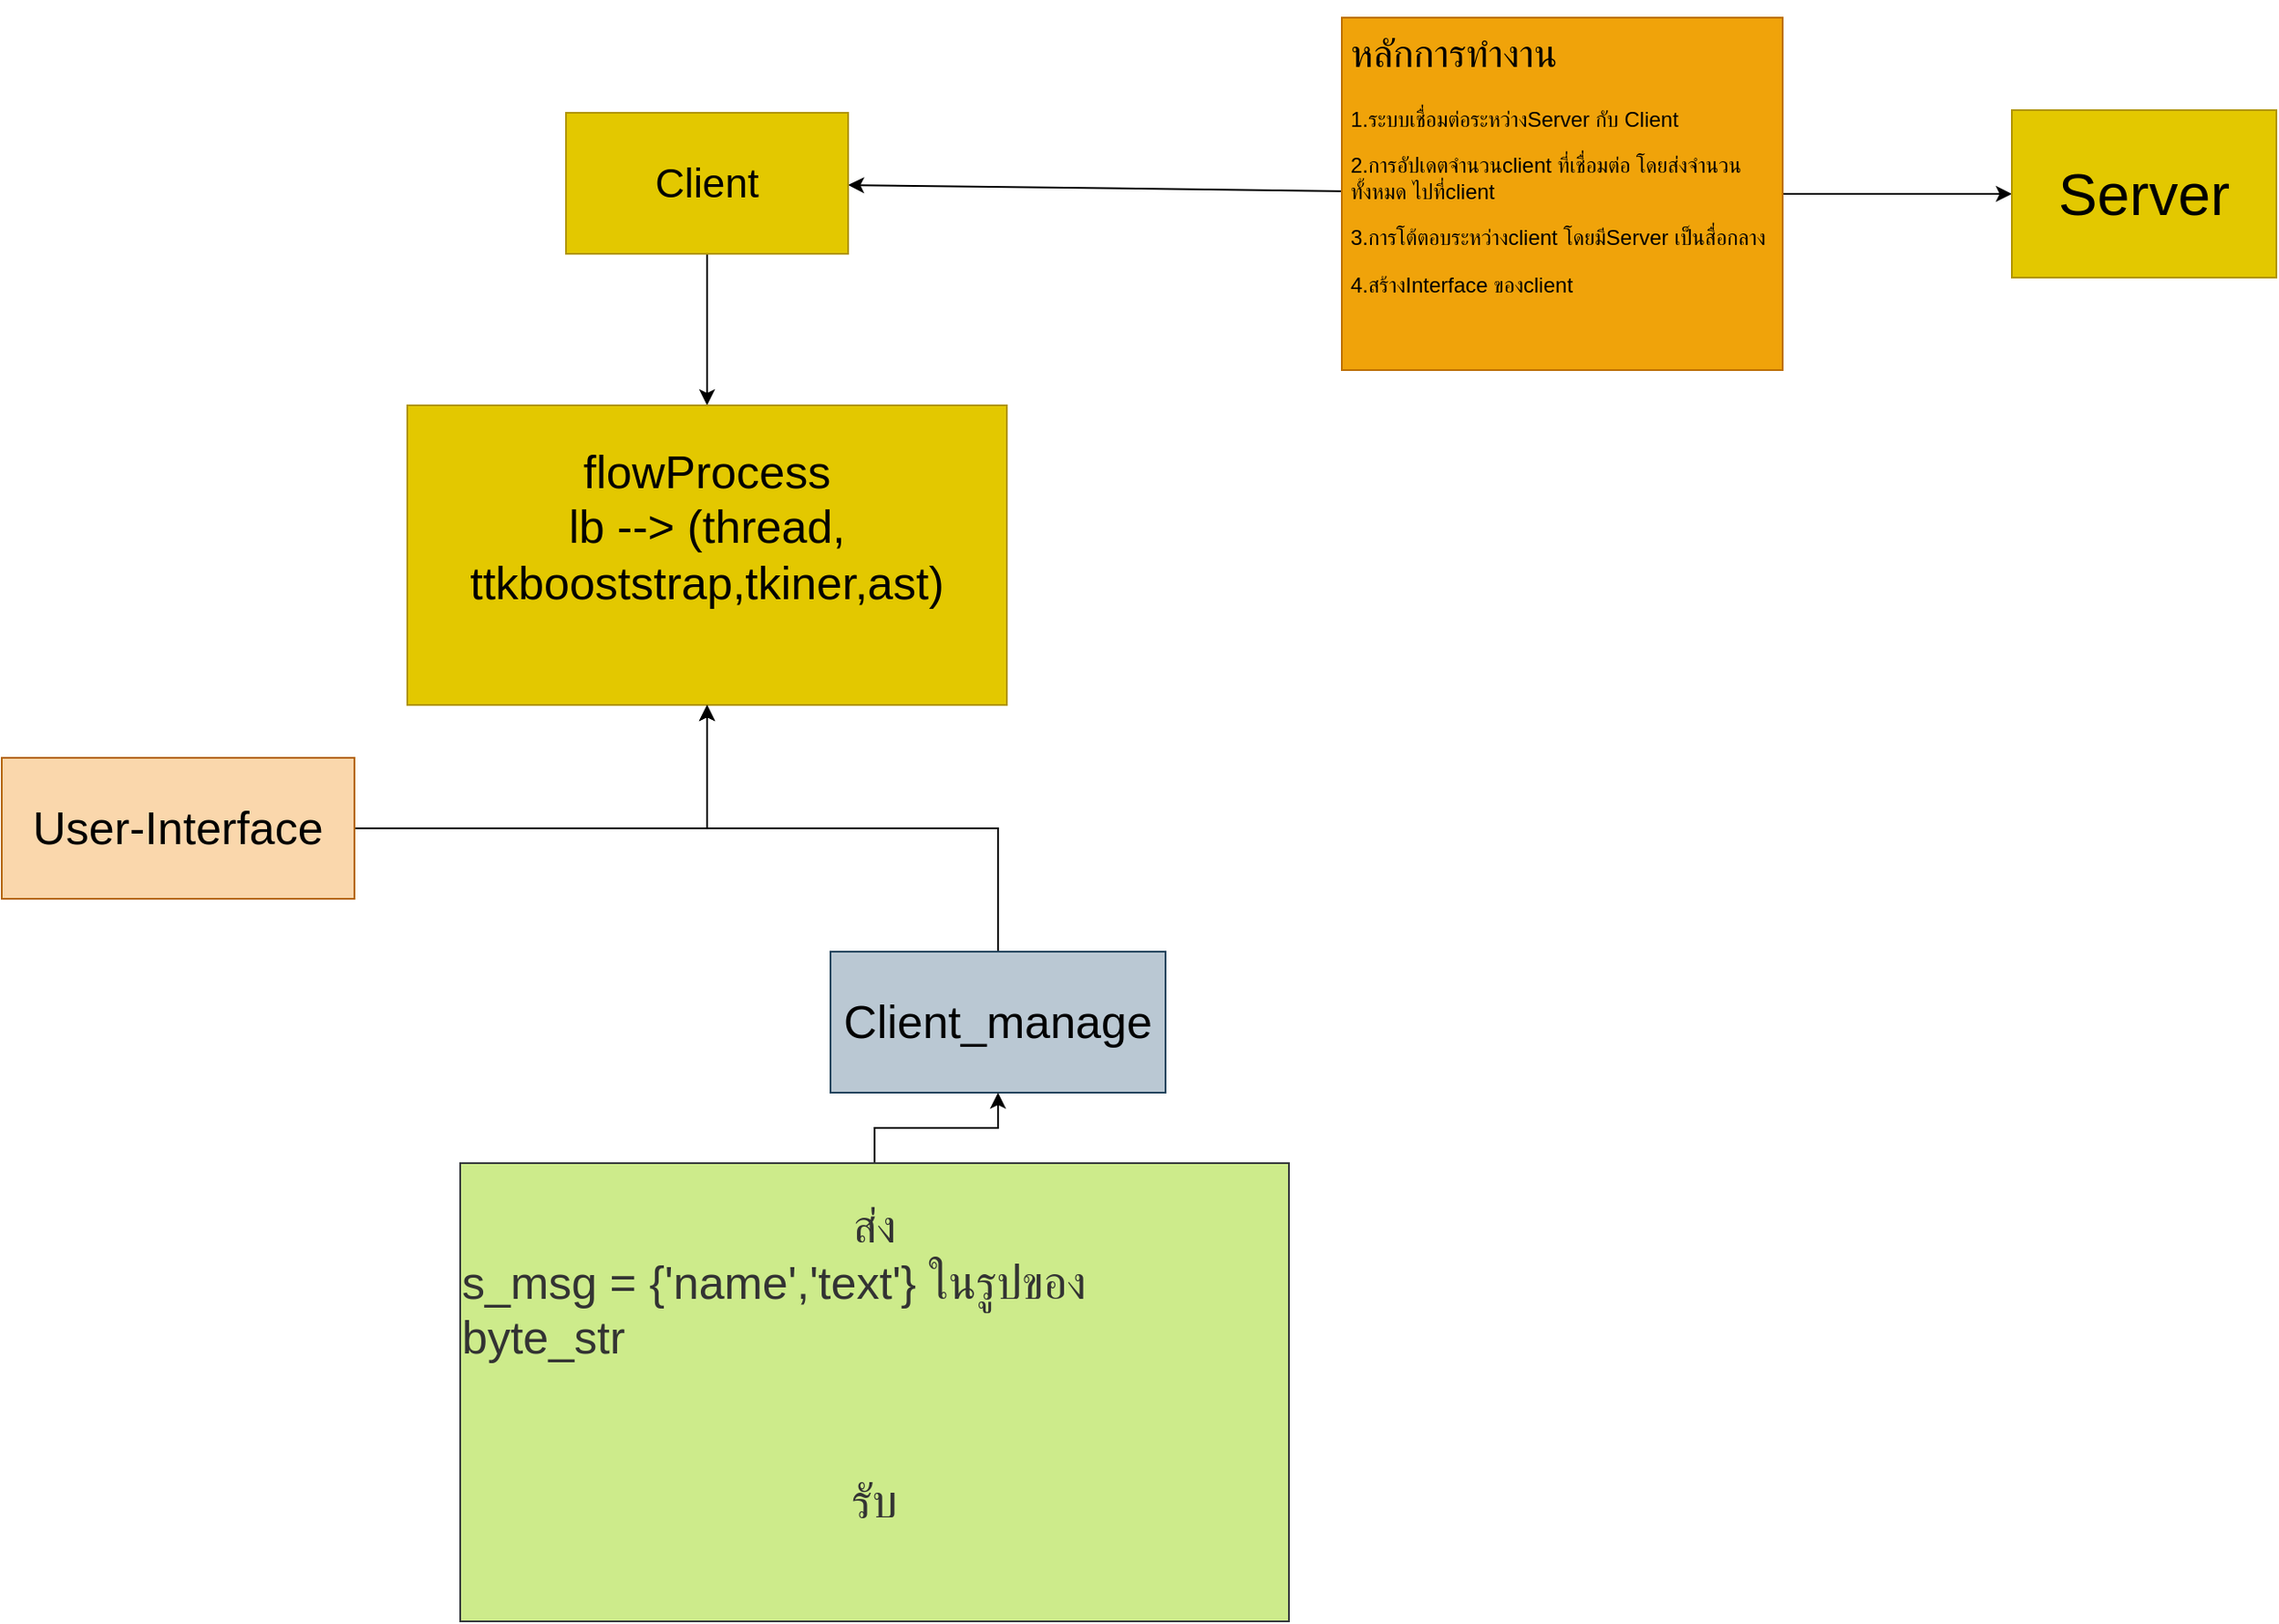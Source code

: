 <mxfile>
    <diagram id="ZLniHWFYBCPoSBCvB4B7" name="Page-1">
        <mxGraphModel dx="1670" dy="478" grid="1" gridSize="10" guides="1" tooltips="1" connect="1" arrows="1" fold="1" page="1" pageScale="1" pageWidth="850" pageHeight="1100" math="0" shadow="0">
            <root>
                <mxCell id="0"/>
                <mxCell id="1" parent="0"/>
                <mxCell id="8" style="edgeStyle=none;rounded=0;orthogonalLoop=1;jettySize=auto;html=1;entryX=0;entryY=0.5;entryDx=0;entryDy=0;fontSize=23;" parent="1" source="4" target="6" edge="1">
                    <mxGeometry relative="1" as="geometry"/>
                </mxCell>
                <mxCell id="10" style="edgeStyle=none;rounded=0;orthogonalLoop=1;jettySize=auto;html=1;fontSize=23;" parent="1" source="4" target="9" edge="1">
                    <mxGeometry relative="1" as="geometry">
                        <Array as="points"/>
                    </mxGeometry>
                </mxCell>
                <mxCell id="4" value="&lt;h1&gt;&lt;span style=&quot;font-weight: 400 ; text-align: center&quot;&gt;&lt;font style=&quot;font-size: 22px&quot;&gt;หลักการทำงาน&lt;/font&gt;&lt;/span&gt;&lt;/h1&gt;&lt;p&gt;1.ระบบเชื่อมต่อระหว่างServer กับ Client&lt;br&gt;&lt;/p&gt;&lt;p&gt;2.การอัปเดตจำนวนclient ที่เชื่อมต่อ โดยส่งจำนวนทั้งหมด ไปที่client&amp;nbsp;&lt;br&gt;&lt;/p&gt;&lt;p&gt;3.การโต้ตอบระหว่างclient โดยมีServer เป็นสื่อกลาง&amp;nbsp;&lt;br&gt;&lt;/p&gt;&lt;p&gt;4.สร้างInterface ของclient&lt;br&gt;&lt;/p&gt;" style="text;html=1;strokeColor=#BD7000;fillColor=#f0a30a;spacing=5;spacingTop=-20;whiteSpace=wrap;overflow=hidden;rounded=0;fontColor=#000000;" parent="1" vertex="1">
                    <mxGeometry x="20" y="20" width="250" height="200" as="geometry"/>
                </mxCell>
                <mxCell id="6" value="&lt;font style=&quot;font-size: 33px&quot;&gt;Server&lt;/font&gt;" style="rounded=0;whiteSpace=wrap;html=1;fontSize=23;labelBackgroundColor=none;fillColor=#e3c800;strokeColor=#B09500;fontColor=#000000;" parent="1" vertex="1">
                    <mxGeometry x="400" y="72.5" width="150" height="95" as="geometry"/>
                </mxCell>
                <mxCell id="69" style="edgeStyle=orthogonalEdgeStyle;rounded=0;orthogonalLoop=1;jettySize=auto;html=1;" edge="1" parent="1" source="9">
                    <mxGeometry relative="1" as="geometry">
                        <mxPoint x="-340" y="240" as="targetPoint"/>
                        <Array as="points">
                            <mxPoint x="-340" y="190"/>
                            <mxPoint x="-340" y="190"/>
                        </Array>
                    </mxGeometry>
                </mxCell>
                <mxCell id="9" value="Client" style="rounded=0;whiteSpace=wrap;html=1;labelBackgroundColor=none;fontSize=23;fillColor=#e3c800;strokeColor=#B09500;fontColor=#000000;" parent="1" vertex="1">
                    <mxGeometry x="-420" y="74" width="160" height="80" as="geometry"/>
                </mxCell>
                <mxCell id="71" value="&lt;div&gt;&lt;span&gt;flowProcess&lt;/span&gt;&lt;/div&gt;&lt;div&gt;&lt;span&gt;lb --&amp;gt; (thread,&lt;/span&gt;&lt;/div&gt;&lt;div&gt;&lt;span&gt;ttkbooststrap,tkiner,ast)&lt;/span&gt;&lt;/div&gt;&amp;nbsp;" style="rounded=0;whiteSpace=wrap;html=1;fillColor=#e3c800;strokeColor=#B09500;fontColor=#000000;fontSize=26;align=center;" vertex="1" parent="1">
                    <mxGeometry x="-510" y="240" width="340" height="170" as="geometry"/>
                </mxCell>
                <mxCell id="77" value="" style="edgeStyle=orthogonalEdgeStyle;rounded=0;orthogonalLoop=1;jettySize=auto;html=1;fontSize=26;" edge="1" parent="1" source="74" target="71">
                    <mxGeometry relative="1" as="geometry"/>
                </mxCell>
                <mxCell id="74" value="&lt;font color=&quot;#000000&quot;&gt;User-Interface&lt;/font&gt;" style="rounded=0;whiteSpace=wrap;html=1;fontSize=26;fillColor=#fad7ac;strokeColor=#b46504;" vertex="1" parent="1">
                    <mxGeometry x="-740" y="440" width="200" height="80" as="geometry"/>
                </mxCell>
                <mxCell id="76" value="" style="edgeStyle=orthogonalEdgeStyle;rounded=0;orthogonalLoop=1;jettySize=auto;html=1;fontSize=26;" edge="1" parent="1" source="75" target="71">
                    <mxGeometry relative="1" as="geometry"/>
                </mxCell>
                <mxCell id="75" value="&lt;font color=&quot;#000000&quot;&gt;Client_manage&lt;/font&gt;" style="rounded=0;whiteSpace=wrap;html=1;fontSize=26;fillColor=#bac8d3;strokeColor=#23445d;" vertex="1" parent="1">
                    <mxGeometry x="-270" y="550" width="190" height="80" as="geometry"/>
                </mxCell>
                <mxCell id="79" value="" style="edgeStyle=orthogonalEdgeStyle;rounded=0;orthogonalLoop=1;jettySize=auto;html=1;fontSize=26;" edge="1" parent="1" source="78" target="75">
                    <mxGeometry relative="1" as="geometry"/>
                </mxCell>
                <mxCell id="78" value="&lt;font color=&quot;#333333&quot;&gt;ส่ง&lt;br&gt;&lt;div style=&quot;text-align: left&quot;&gt;&lt;span&gt;s_msg = {'name','text'} ในรูปของ byte_str&amp;nbsp;&amp;nbsp;&lt;/span&gt;&lt;/div&gt;&lt;br&gt;&lt;br&gt;รับ&lt;br&gt;&lt;br&gt;&lt;/font&gt;" style="rounded=0;whiteSpace=wrap;html=1;fontSize=26;fillColor=#cdeb8b;strokeColor=#36393d;" vertex="1" parent="1">
                    <mxGeometry x="-480" y="670" width="470" height="260" as="geometry"/>
                </mxCell>
            </root>
        </mxGraphModel>
    </diagram>
</mxfile>